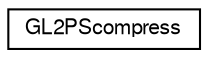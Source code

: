 digraph G
{
  edge [fontname="FreeSans",fontsize="10",labelfontname="FreeSans",labelfontsize="10"];
  node [fontname="FreeSans",fontsize="10",shape=record];
  rankdir="LR";
  Node1 [label="GL2PScompress",height=0.2,width=0.4,color="black", fillcolor="white", style="filled",URL="$struct_g_l2_p_scompress.html"];
}
